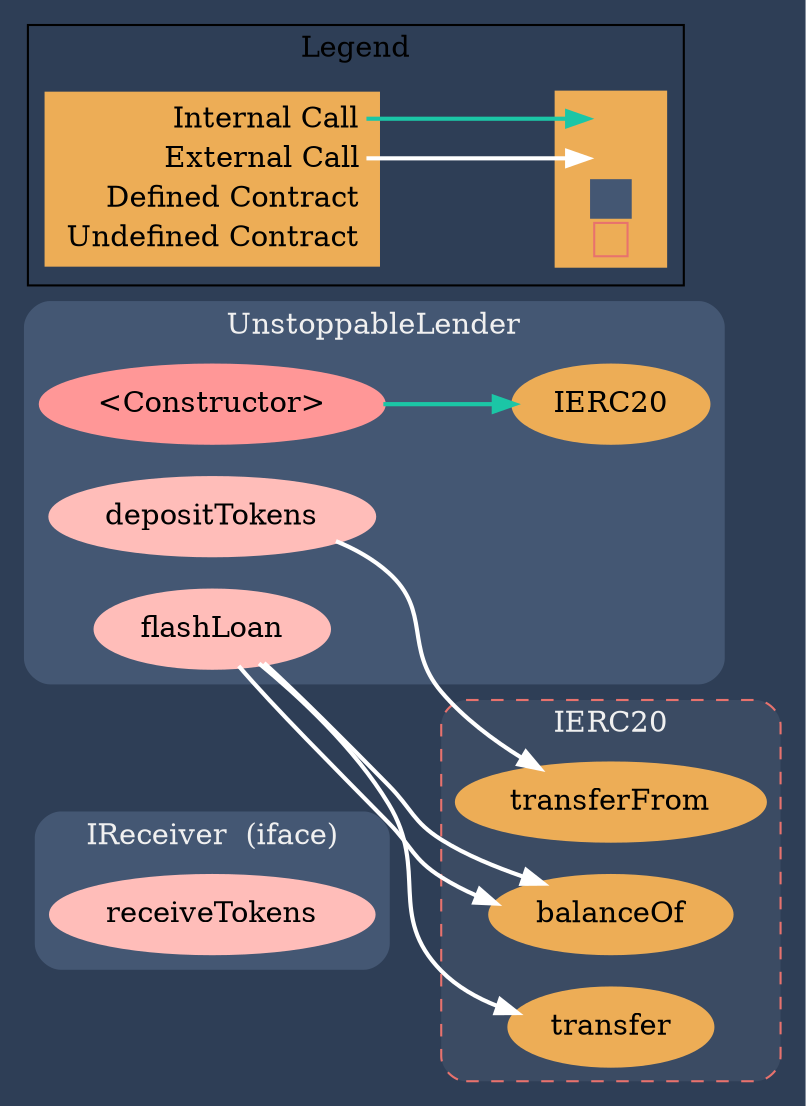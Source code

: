 digraph G {
  graph [ ratio = "auto", page = "100", compound =true, bgcolor = "#2e3e56" ];
  node [ style = "filled", fillcolor = "#edad56", color = "#edad56", penwidth =3 ];
  edge [ color = "#fcfcfc", penwidth =2, fontname = "helvetica Neue Ultra Light" ];
subgraph "clusterIReceiver" {
  graph [ label = "IReceiver  (iface)", color = "#445773", fontcolor = "#f0f0f0", style = "rounded", bgcolor = "#445773" ];
  "IReceiver.receiveTokens" [ label = "receiveTokens", color = "#ffbdb9", fillcolor = "#ffbdb9" ];
}

subgraph "clusterUnstoppableLender" {
  graph [ label = "UnstoppableLender", color = "#445773", fontcolor = "#f0f0f0", style = "rounded", bgcolor = "#445773" ];
  "UnstoppableLender.<Constructor>" [ label = "<Constructor>", color = "#FF9797", fillcolor = "#FF9797" ];
  "UnstoppableLender.depositTokens" [ label = "depositTokens", color = "#ffbdb9", fillcolor = "#ffbdb9" ];
  "UnstoppableLender.flashLoan" [ label = "flashLoan", color = "#ffbdb9", fillcolor = "#ffbdb9" ];
  "UnstoppableLender.IERC20" [ label = "IERC20" ];
}

subgraph "clusterIERC20" {
  graph [ label = "IERC20", color = "#e8726d", fontcolor = "#f0f0f0", style = "rounded,dashed", bgcolor = "#3b4b63" ];
  "IERC20.transferFrom" [ label = "transferFrom" ];
  "IERC20.balanceOf" [ label = "balanceOf" ];
  "IERC20.transfer" [ label = "transfer" ];
}

  "UnstoppableLender.<Constructor>";
  "UnstoppableLender.IERC20";
  "UnstoppableLender.depositTokens";
  "IERC20.transferFrom";
  "UnstoppableLender.flashLoan";
  "IERC20.balanceOf";
  "IERC20.transfer";
  "UnstoppableLender.<Constructor>" -> "UnstoppableLender.IERC20" [ color = "#1bc6a6" ];
  "UnstoppableLender.depositTokens" -> "IERC20.transferFrom" [ color = "white" ];
  "UnstoppableLender.flashLoan" -> "IERC20.balanceOf" [ color = "white" ];
  "UnstoppableLender.flashLoan" -> "IERC20.transfer" [ color = "white" ];
  "UnstoppableLender.flashLoan" -> "IERC20.balanceOf" [ color = "white" ];


rankdir=LR
node [shape=plaintext]
subgraph cluster_01 { 
label = "Legend";
key [label=<<table border="0" cellpadding="2" cellspacing="0" cellborder="0">
  <tr><td align="right" port="i1">Internal Call</td></tr>
  <tr><td align="right" port="i2">External Call</td></tr>
  <tr><td align="right" port="i3">Defined Contract</td></tr>
  <tr><td align="right" port="i4">Undefined Contract</td></tr>
  </table>>]
key2 [label=<<table border="0" cellpadding="2" cellspacing="0" cellborder="0">
  <tr><td port="i1">&nbsp;&nbsp;&nbsp;</td></tr>
  <tr><td port="i2">&nbsp;&nbsp;&nbsp;</td></tr>
  <tr><td port="i3" bgcolor="#445773">&nbsp;&nbsp;&nbsp;</td></tr>
  <tr><td port="i4">
    <table border="1" cellborder="0" cellspacing="0" cellpadding="7" color="#e8726d">
      <tr>
       <td></td>
      </tr>
     </table>
  </td></tr>
  </table>>]
key:i1:e -> key2:i1:w [color="#1bc6a6"]
key:i2:e -> key2:i2:w [color="white"]
}
}
